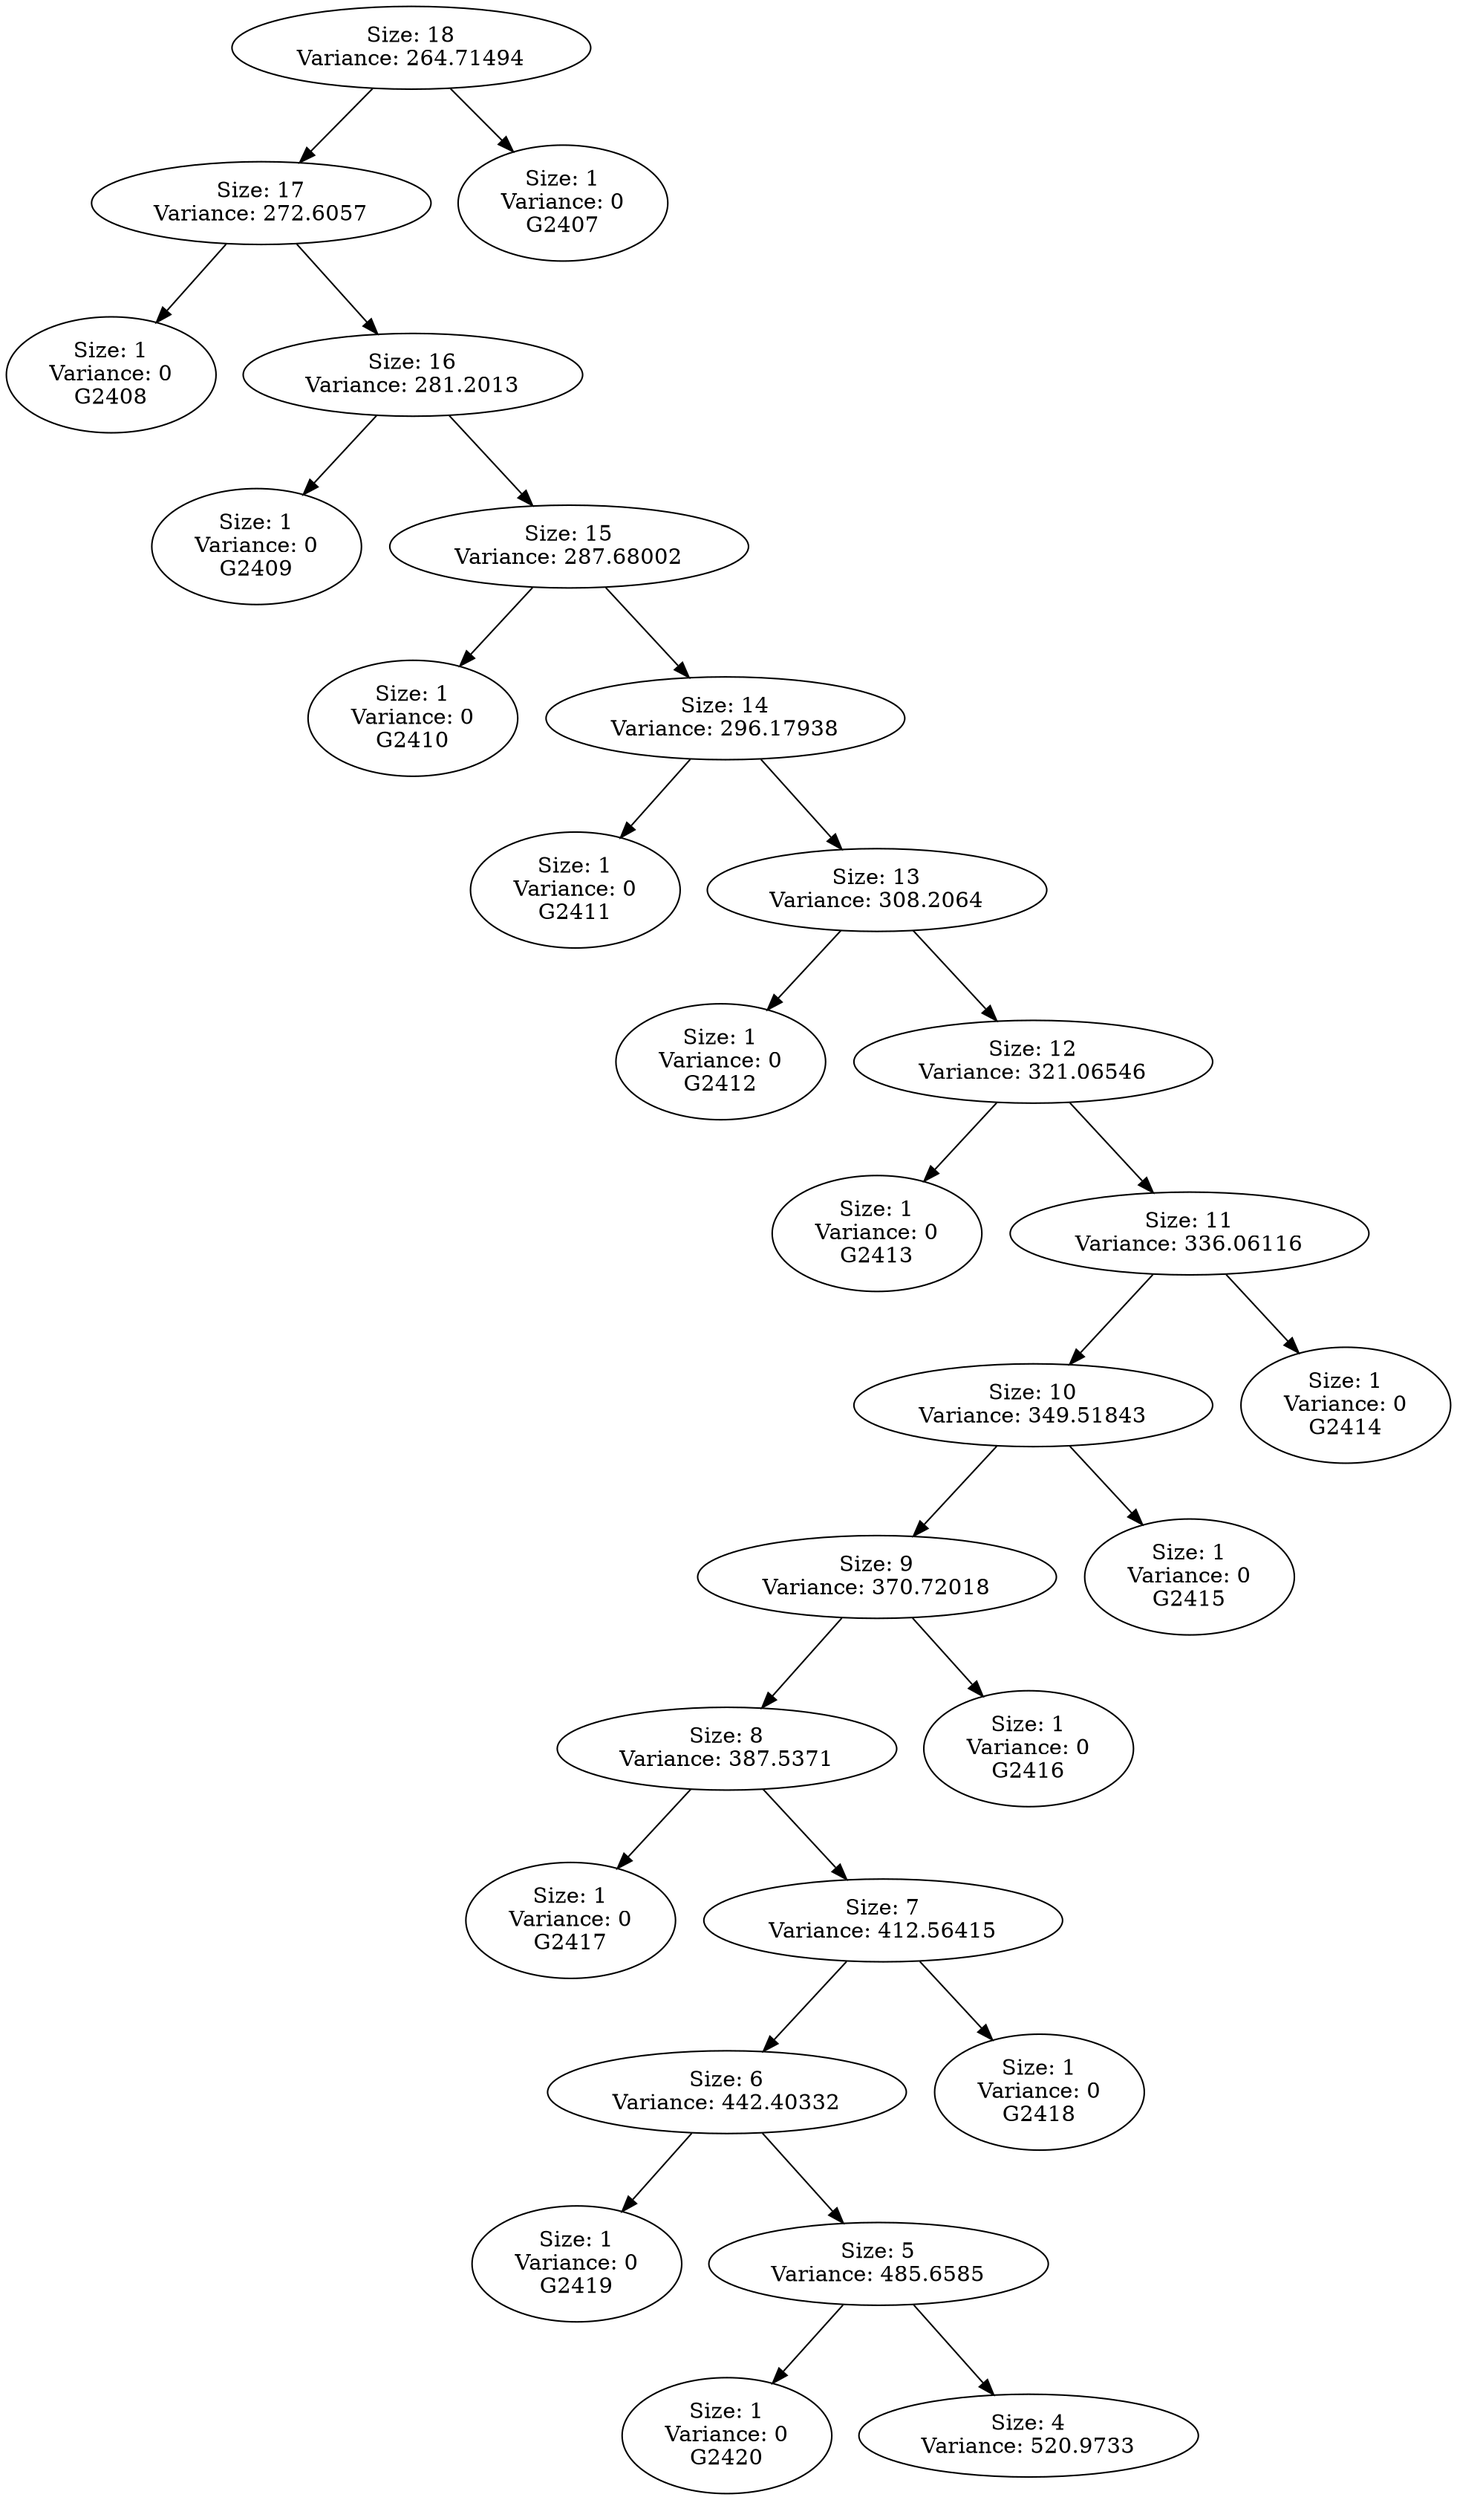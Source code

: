 DIGRAPH G {
"Size: 18\nVariance: 264.71494" -> "Size: 17\nVariance: 272.6057" L=0;
"Size: 18\nVariance: 264.71494" -> "Size: 1\nVariance: 0\nG2407" L=0;
"Size: 17\nVariance: 272.6057" -> "Size: 1\nVariance: 0\nG2408" L=1;
"Size: 17\nVariance: 272.6057" -> "Size: 16\nVariance: 281.2013" L=1;
"Size: 16\nVariance: 281.2013" -> "Size: 1\nVariance: 0\nG2409" L=2;
"Size: 16\nVariance: 281.2013" -> "Size: 15\nVariance: 287.68002" L=2;
"Size: 15\nVariance: 287.68002" -> "Size: 1\nVariance: 0\nG2410" L=3;
"Size: 15\nVariance: 287.68002" -> "Size: 14\nVariance: 296.17938" L=3;
"Size: 14\nVariance: 296.17938" -> "Size: 1\nVariance: 0\nG2411" L=4;
"Size: 14\nVariance: 296.17938" -> "Size: 13\nVariance: 308.2064" L=4;
"Size: 13\nVariance: 308.2064" -> "Size: 1\nVariance: 0\nG2412" L=5;
"Size: 13\nVariance: 308.2064" -> "Size: 12\nVariance: 321.06546" L=5;
"Size: 12\nVariance: 321.06546" -> "Size: 1\nVariance: 0\nG2413" L=6;
"Size: 12\nVariance: 321.06546" -> "Size: 11\nVariance: 336.06116" L=6;
"Size: 11\nVariance: 336.06116" -> "Size: 10\nVariance: 349.51843" L=7;
"Size: 11\nVariance: 336.06116" -> "Size: 1\nVariance: 0\nG2414" L=7;
"Size: 10\nVariance: 349.51843" -> "Size: 9\nVariance: 370.72018" L=8;
"Size: 10\nVariance: 349.51843" -> "Size: 1\nVariance: 0\nG2415" L=8;
"Size: 9\nVariance: 370.72018" -> "Size: 8\nVariance: 387.5371" L=9;
"Size: 9\nVariance: 370.72018" -> "Size: 1\nVariance: 0\nG2416" L=9;
"Size: 8\nVariance: 387.5371" -> "Size: 1\nVariance: 0\nG2417" L=10;
"Size: 8\nVariance: 387.5371" -> "Size: 7\nVariance: 412.56415" L=10;
"Size: 7\nVariance: 412.56415" -> "Size: 6\nVariance: 442.40332" L=11;
"Size: 7\nVariance: 412.56415" -> "Size: 1\nVariance: 0\nG2418" L=11;
"Size: 6\nVariance: 442.40332" -> "Size: 1\nVariance: 0\nG2419" L=12;
"Size: 6\nVariance: 442.40332" -> "Size: 5\nVariance: 485.6585" L=12;
"Size: 5\nVariance: 485.6585" -> "Size: 1\nVariance: 0\nG2420" L=13;
"Size: 5\nVariance: 485.6585" -> "Size: 4\nVariance: 520.9733" L=13;
}

